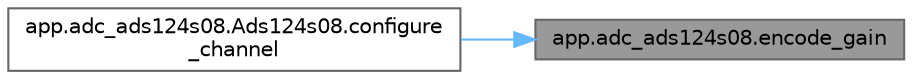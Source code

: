 digraph "app.adc_ads124s08.encode_gain"
{
 // LATEX_PDF_SIZE
  bgcolor="transparent";
  edge [fontname=Helvetica,fontsize=10,labelfontname=Helvetica,labelfontsize=10];
  node [fontname=Helvetica,fontsize=10,shape=box,height=0.2,width=0.4];
  rankdir="RL";
  Node1 [id="Node000001",label="app.adc_ads124s08.encode_gain",height=0.2,width=0.4,color="gray40", fillcolor="grey60", style="filled", fontcolor="black",tooltip="Encode le gain PGA en code binaire pour le registre."];
  Node1 -> Node2 [id="edge1_Node000001_Node000002",dir="back",color="steelblue1",style="solid",tooltip=" "];
  Node2 [id="Node000002",label="app.adc_ads124s08.Ads124s08.configure\l_channel",height=0.2,width=0.4,color="grey40", fillcolor="white", style="filled",URL="$classapp_1_1adc__ads124s08_1_1_ads124s08.html#abe455695d580ba27f0e5c559414fefbf",tooltip="Configure un canal ADC avec ses paramètres de mesure."];
}
